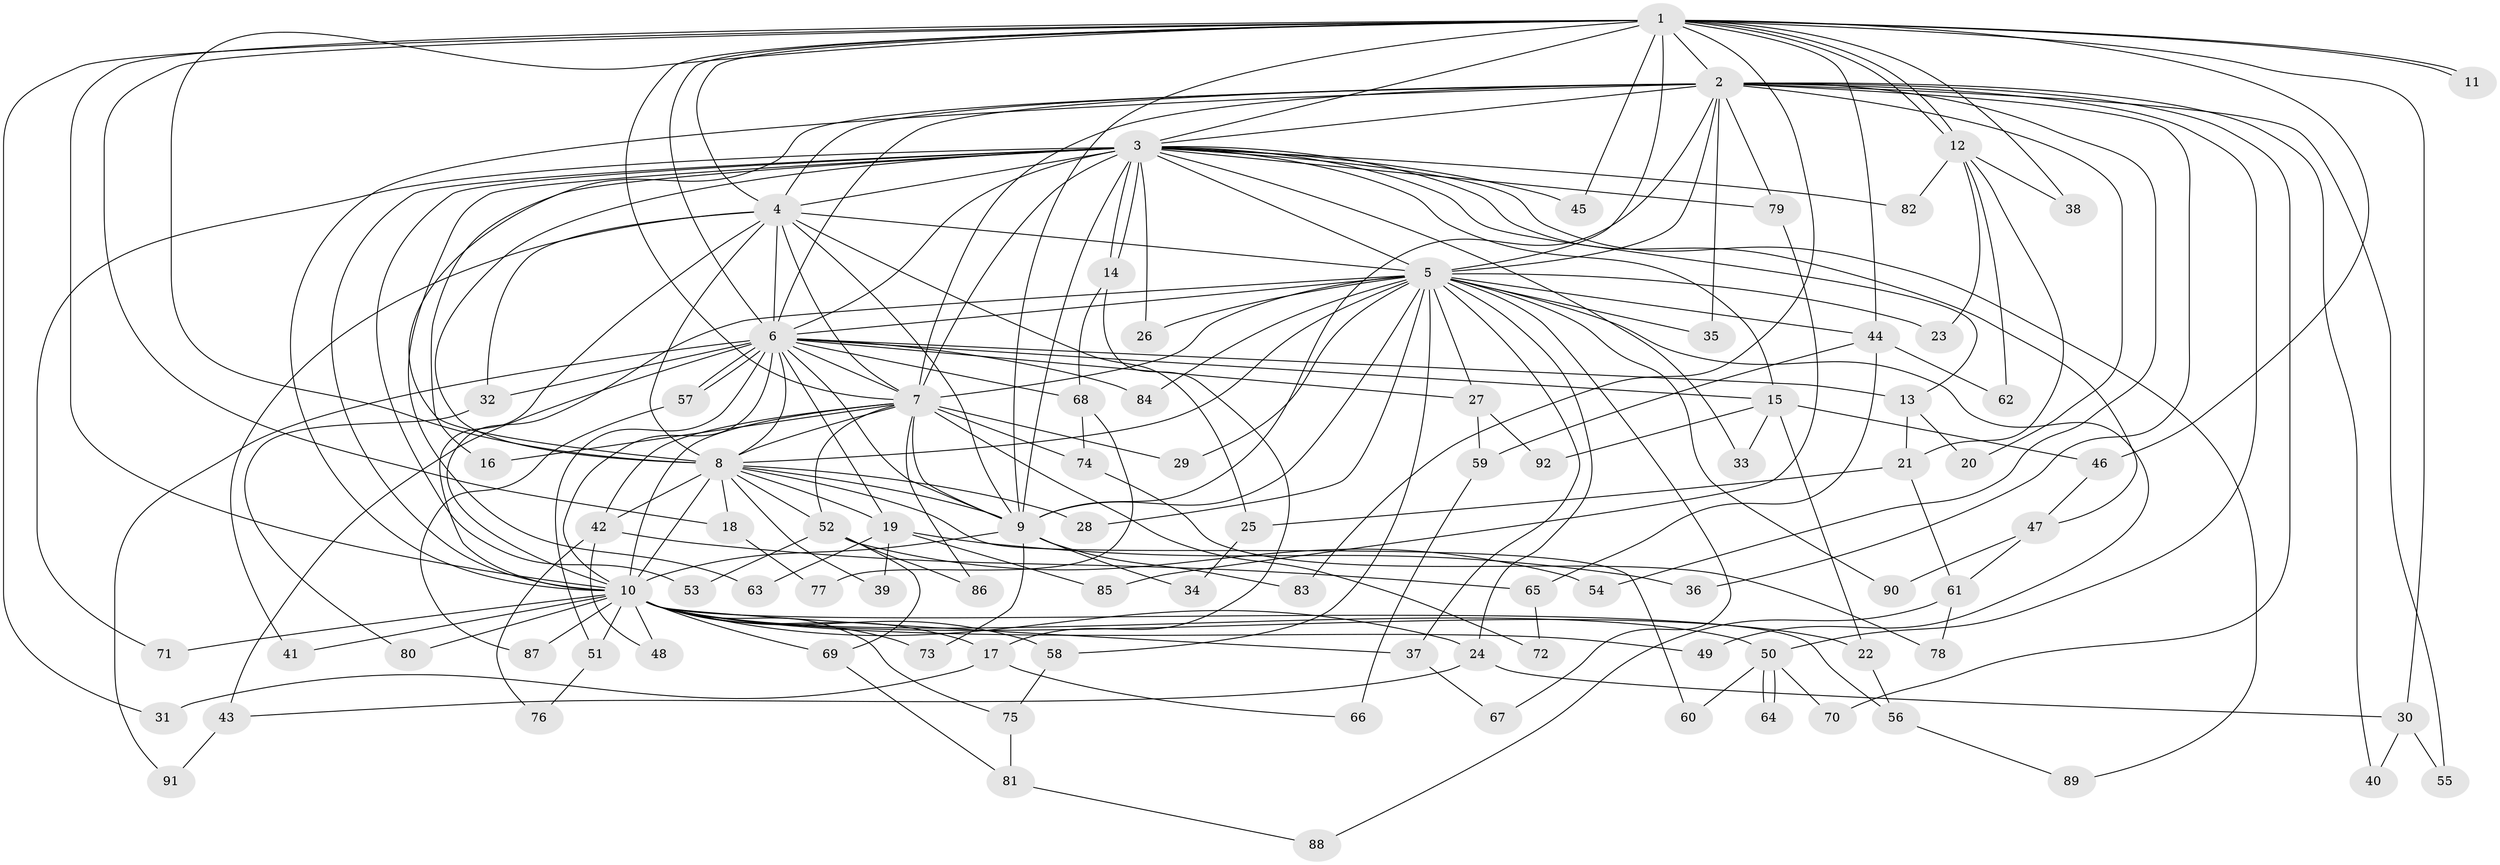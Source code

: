 // Generated by graph-tools (version 1.1) at 2025/25/03/09/25 03:25:51]
// undirected, 92 vertices, 209 edges
graph export_dot {
graph [start="1"]
  node [color=gray90,style=filled];
  1;
  2;
  3;
  4;
  5;
  6;
  7;
  8;
  9;
  10;
  11;
  12;
  13;
  14;
  15;
  16;
  17;
  18;
  19;
  20;
  21;
  22;
  23;
  24;
  25;
  26;
  27;
  28;
  29;
  30;
  31;
  32;
  33;
  34;
  35;
  36;
  37;
  38;
  39;
  40;
  41;
  42;
  43;
  44;
  45;
  46;
  47;
  48;
  49;
  50;
  51;
  52;
  53;
  54;
  55;
  56;
  57;
  58;
  59;
  60;
  61;
  62;
  63;
  64;
  65;
  66;
  67;
  68;
  69;
  70;
  71;
  72;
  73;
  74;
  75;
  76;
  77;
  78;
  79;
  80;
  81;
  82;
  83;
  84;
  85;
  86;
  87;
  88;
  89;
  90;
  91;
  92;
  1 -- 2;
  1 -- 3;
  1 -- 4;
  1 -- 5;
  1 -- 6;
  1 -- 7;
  1 -- 8;
  1 -- 9;
  1 -- 10;
  1 -- 11;
  1 -- 11;
  1 -- 12;
  1 -- 12;
  1 -- 18;
  1 -- 30;
  1 -- 31;
  1 -- 38;
  1 -- 44;
  1 -- 45;
  1 -- 46;
  1 -- 83;
  2 -- 3;
  2 -- 4;
  2 -- 5;
  2 -- 6;
  2 -- 7;
  2 -- 8;
  2 -- 9;
  2 -- 10;
  2 -- 20;
  2 -- 35;
  2 -- 36;
  2 -- 40;
  2 -- 50;
  2 -- 54;
  2 -- 55;
  2 -- 70;
  2 -- 79;
  3 -- 4;
  3 -- 5;
  3 -- 6;
  3 -- 7;
  3 -- 8;
  3 -- 9;
  3 -- 10;
  3 -- 13;
  3 -- 14;
  3 -- 14;
  3 -- 15;
  3 -- 16;
  3 -- 26;
  3 -- 33;
  3 -- 45;
  3 -- 47;
  3 -- 53;
  3 -- 63;
  3 -- 71;
  3 -- 79;
  3 -- 82;
  3 -- 89;
  4 -- 5;
  4 -- 6;
  4 -- 7;
  4 -- 8;
  4 -- 9;
  4 -- 10;
  4 -- 25;
  4 -- 32;
  4 -- 41;
  5 -- 6;
  5 -- 7;
  5 -- 8;
  5 -- 9;
  5 -- 10;
  5 -- 23;
  5 -- 24;
  5 -- 26;
  5 -- 27;
  5 -- 28;
  5 -- 29;
  5 -- 35;
  5 -- 37;
  5 -- 44;
  5 -- 49;
  5 -- 58;
  5 -- 67;
  5 -- 84;
  5 -- 90;
  6 -- 7;
  6 -- 8;
  6 -- 9;
  6 -- 10;
  6 -- 13;
  6 -- 15;
  6 -- 19;
  6 -- 27;
  6 -- 32;
  6 -- 43;
  6 -- 51;
  6 -- 57;
  6 -- 57;
  6 -- 68;
  6 -- 84;
  6 -- 91;
  7 -- 8;
  7 -- 9;
  7 -- 10;
  7 -- 16;
  7 -- 29;
  7 -- 42;
  7 -- 52;
  7 -- 72;
  7 -- 74;
  7 -- 86;
  8 -- 9;
  8 -- 10;
  8 -- 18;
  8 -- 19;
  8 -- 28;
  8 -- 39;
  8 -- 42;
  8 -- 52;
  8 -- 60;
  9 -- 10;
  9 -- 34;
  9 -- 73;
  9 -- 83;
  10 -- 17;
  10 -- 22;
  10 -- 24;
  10 -- 37;
  10 -- 41;
  10 -- 48;
  10 -- 49;
  10 -- 50;
  10 -- 51;
  10 -- 56;
  10 -- 58;
  10 -- 69;
  10 -- 71;
  10 -- 73;
  10 -- 75;
  10 -- 80;
  10 -- 87;
  12 -- 21;
  12 -- 23;
  12 -- 38;
  12 -- 62;
  12 -- 82;
  13 -- 20;
  13 -- 21;
  14 -- 17;
  14 -- 68;
  15 -- 22;
  15 -- 33;
  15 -- 46;
  15 -- 92;
  17 -- 31;
  17 -- 66;
  18 -- 77;
  19 -- 36;
  19 -- 39;
  19 -- 63;
  19 -- 85;
  21 -- 25;
  21 -- 61;
  22 -- 56;
  24 -- 30;
  24 -- 43;
  25 -- 34;
  27 -- 59;
  27 -- 92;
  30 -- 40;
  30 -- 55;
  32 -- 80;
  37 -- 67;
  42 -- 48;
  42 -- 65;
  42 -- 76;
  43 -- 91;
  44 -- 59;
  44 -- 62;
  44 -- 65;
  46 -- 47;
  47 -- 61;
  47 -- 90;
  50 -- 60;
  50 -- 64;
  50 -- 64;
  50 -- 70;
  51 -- 76;
  52 -- 53;
  52 -- 54;
  52 -- 69;
  52 -- 86;
  56 -- 89;
  57 -- 87;
  58 -- 75;
  59 -- 66;
  61 -- 78;
  61 -- 88;
  65 -- 72;
  68 -- 74;
  68 -- 77;
  69 -- 81;
  74 -- 78;
  75 -- 81;
  79 -- 85;
  81 -- 88;
}
